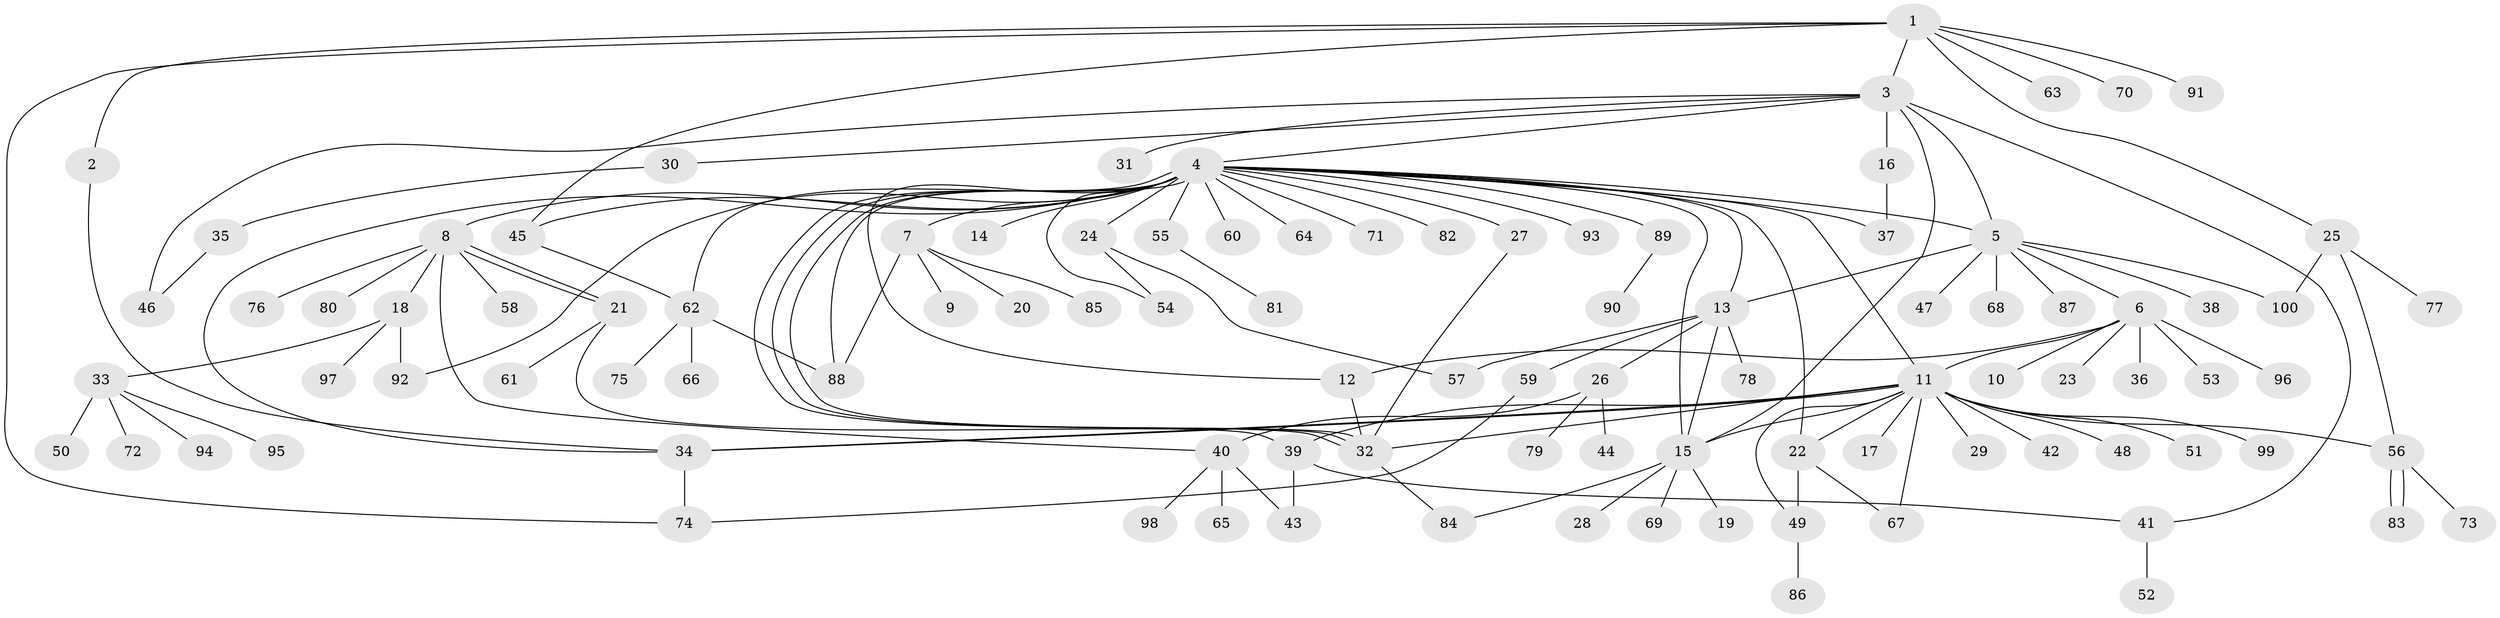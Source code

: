 // coarse degree distribution, {1: 0.9, 2: 0.04, 4: 0.02, 19: 0.02, 28: 0.02}
// Generated by graph-tools (version 1.1) at 2025/51/03/04/25 21:51:21]
// undirected, 100 vertices, 137 edges
graph export_dot {
graph [start="1"]
  node [color=gray90,style=filled];
  1;
  2;
  3;
  4;
  5;
  6;
  7;
  8;
  9;
  10;
  11;
  12;
  13;
  14;
  15;
  16;
  17;
  18;
  19;
  20;
  21;
  22;
  23;
  24;
  25;
  26;
  27;
  28;
  29;
  30;
  31;
  32;
  33;
  34;
  35;
  36;
  37;
  38;
  39;
  40;
  41;
  42;
  43;
  44;
  45;
  46;
  47;
  48;
  49;
  50;
  51;
  52;
  53;
  54;
  55;
  56;
  57;
  58;
  59;
  60;
  61;
  62;
  63;
  64;
  65;
  66;
  67;
  68;
  69;
  70;
  71;
  72;
  73;
  74;
  75;
  76;
  77;
  78;
  79;
  80;
  81;
  82;
  83;
  84;
  85;
  86;
  87;
  88;
  89;
  90;
  91;
  92;
  93;
  94;
  95;
  96;
  97;
  98;
  99;
  100;
  1 -- 2;
  1 -- 3;
  1 -- 25;
  1 -- 45;
  1 -- 63;
  1 -- 70;
  1 -- 74;
  1 -- 91;
  2 -- 34;
  3 -- 4;
  3 -- 5;
  3 -- 15;
  3 -- 16;
  3 -- 30;
  3 -- 31;
  3 -- 41;
  3 -- 46;
  4 -- 5;
  4 -- 7;
  4 -- 8;
  4 -- 11;
  4 -- 12;
  4 -- 13;
  4 -- 14;
  4 -- 15;
  4 -- 22;
  4 -- 24;
  4 -- 27;
  4 -- 32;
  4 -- 32;
  4 -- 32;
  4 -- 34;
  4 -- 37;
  4 -- 45;
  4 -- 54;
  4 -- 55;
  4 -- 60;
  4 -- 62;
  4 -- 64;
  4 -- 71;
  4 -- 82;
  4 -- 88;
  4 -- 89;
  4 -- 92;
  4 -- 93;
  5 -- 6;
  5 -- 13;
  5 -- 38;
  5 -- 47;
  5 -- 68;
  5 -- 87;
  5 -- 100;
  6 -- 10;
  6 -- 11;
  6 -- 12;
  6 -- 23;
  6 -- 36;
  6 -- 53;
  6 -- 96;
  7 -- 9;
  7 -- 20;
  7 -- 85;
  7 -- 88;
  8 -- 18;
  8 -- 21;
  8 -- 21;
  8 -- 40;
  8 -- 58;
  8 -- 76;
  8 -- 80;
  11 -- 15;
  11 -- 17;
  11 -- 22;
  11 -- 29;
  11 -- 32;
  11 -- 34;
  11 -- 34;
  11 -- 39;
  11 -- 42;
  11 -- 48;
  11 -- 49;
  11 -- 51;
  11 -- 56;
  11 -- 67;
  11 -- 99;
  12 -- 32;
  13 -- 15;
  13 -- 26;
  13 -- 57;
  13 -- 59;
  13 -- 78;
  15 -- 19;
  15 -- 28;
  15 -- 69;
  15 -- 84;
  16 -- 37;
  18 -- 33;
  18 -- 92;
  18 -- 97;
  21 -- 39;
  21 -- 61;
  22 -- 49;
  22 -- 67;
  24 -- 54;
  24 -- 57;
  25 -- 56;
  25 -- 77;
  25 -- 100;
  26 -- 40;
  26 -- 44;
  26 -- 79;
  27 -- 32;
  30 -- 35;
  32 -- 84;
  33 -- 50;
  33 -- 72;
  33 -- 94;
  33 -- 95;
  34 -- 74;
  35 -- 46;
  39 -- 41;
  39 -- 43;
  40 -- 43;
  40 -- 65;
  40 -- 98;
  41 -- 52;
  45 -- 62;
  49 -- 86;
  55 -- 81;
  56 -- 73;
  56 -- 83;
  56 -- 83;
  59 -- 74;
  62 -- 66;
  62 -- 75;
  62 -- 88;
  89 -- 90;
}
